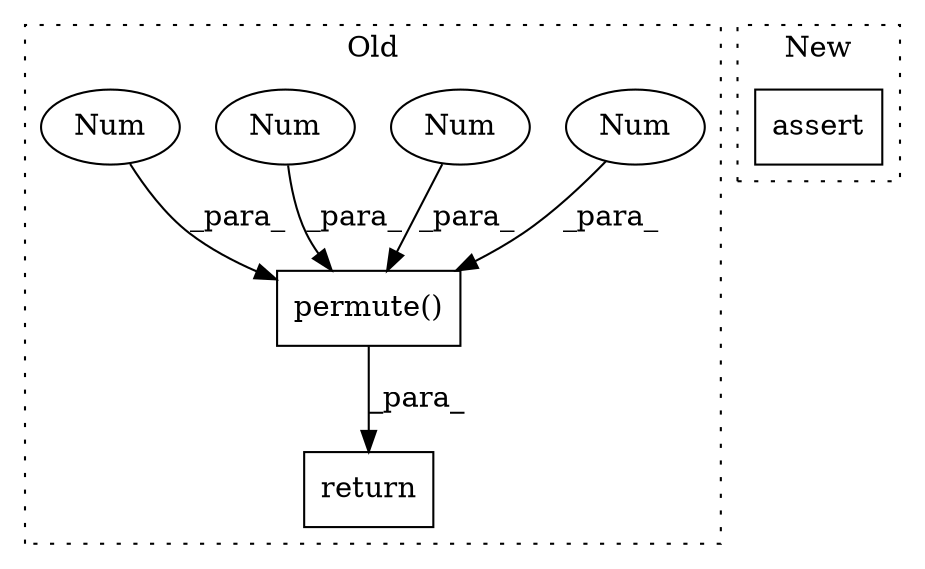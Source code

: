 digraph G {
subgraph cluster0 {
1 [label="permute()" a="75" s="3351,3371" l="10,1" shape="box"];
3 [label="Num" a="76" s="3367" l="1" shape="ellipse"];
4 [label="Num" a="76" s="3364" l="1" shape="ellipse"];
5 [label="Num" a="76" s="3361" l="1" shape="ellipse"];
6 [label="Num" a="76" s="3370" l="1" shape="ellipse"];
7 [label="return" a="93" s="3399" l="7" shape="box"];
label = "Old";
style="dotted";
}
subgraph cluster1 {
2 [label="assert" a="65" s="7664" l="6" shape="box"];
label = "New";
style="dotted";
}
1 -> 7 [label="_para_"];
3 -> 1 [label="_para_"];
4 -> 1 [label="_para_"];
5 -> 1 [label="_para_"];
6 -> 1 [label="_para_"];
}